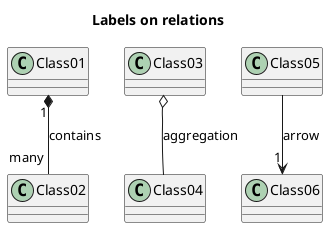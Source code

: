 @startuml Labels1
title Labels on relations
    Class01 "1" *-- "many" Class02 : contains
    Class03 o-- Class04 : aggregation
    Class05 --> "1" Class06 : arrow
@enduml

